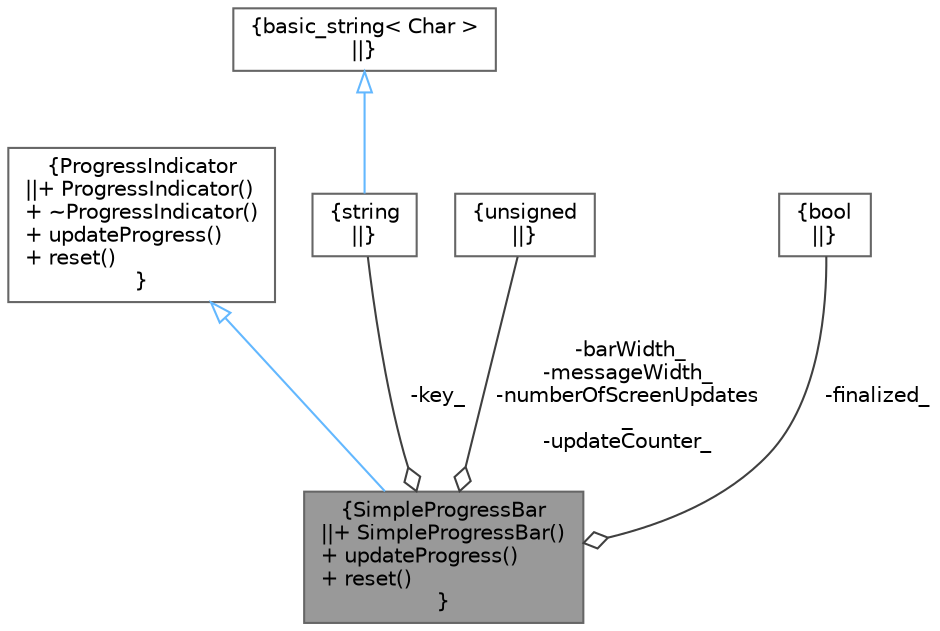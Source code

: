 digraph "SimpleProgressBar"
{
 // INTERACTIVE_SVG=YES
 // LATEX_PDF_SIZE
  bgcolor="transparent";
  edge [fontname=Helvetica,fontsize=10,labelfontname=Helvetica,labelfontsize=10];
  node [fontname=Helvetica,fontsize=10,shape=box,height=0.2,width=0.4];
  Node1 [label="{SimpleProgressBar\n||+ SimpleProgressBar()\l+ updateProgress()\l+ reset()\l}",height=0.2,width=0.4,color="gray40", fillcolor="grey60", style="filled", fontcolor="black",tooltip="Simple Progress Bar."];
  Node2 -> Node1 [dir="back",color="steelblue1",style="solid",arrowtail="onormal"];
  Node2 [label="{ProgressIndicator\n||+ ProgressIndicator()\l+ ~ProgressIndicator()\l+ updateProgress()\l+ reset()\l}",height=0.2,width=0.4,color="gray40", fillcolor="white", style="filled",URL="$classore_1_1data_1_1_progress_indicator.html",tooltip="Abstract Base class for a Progress Indicator."];
  Node3 -> Node1 [color="grey25",style="solid",label=" -key_" ,arrowhead="odiamond"];
  Node3 [label="{string\n||}",height=0.2,width=0.4,color="gray40", fillcolor="white", style="filled",tooltip=" "];
  Node4 -> Node3 [dir="back",color="steelblue1",style="solid",arrowtail="onormal"];
  Node4 [label="{basic_string\< Char \>\n||}",height=0.2,width=0.4,color="gray40", fillcolor="white", style="filled",tooltip=" "];
  Node5 -> Node1 [color="grey25",style="solid",label=" -barWidth_\n-messageWidth_\n-numberOfScreenUpdates\l_\n-updateCounter_" ,arrowhead="odiamond"];
  Node5 [label="{unsigned\n||}",height=0.2,width=0.4,color="gray40", fillcolor="white", style="filled",tooltip=" "];
  Node6 -> Node1 [color="grey25",style="solid",label=" -finalized_" ,arrowhead="odiamond"];
  Node6 [label="{bool\n||}",height=0.2,width=0.4,color="gray40", fillcolor="white", style="filled",URL="$classbool.html",tooltip=" "];
}
